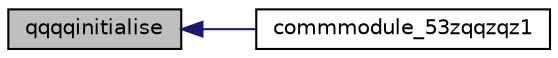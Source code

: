 digraph "qqqqinitialise"
{
  edge [fontname="Helvetica",fontsize="10",labelfontname="Helvetica",labelfontsize="10"];
  node [fontname="Helvetica",fontsize="10",shape=record];
  rankdir="LR";
  Node1702 [label="qqqqinitialise",height=0.2,width=0.4,color="black", fillcolor="grey75", style="filled", fontcolor="black"];
  Node1702 -> Node1703 [dir="back",color="midnightblue",fontsize="10",style="solid",fontname="Helvetica"];
  Node1703 [label="commmodule_53zqqzqz1",height=0.2,width=0.4,color="black", fillcolor="white", style="filled",URL="$inszt__commmodule_8c.html#a485541b84ad937d78b095354cbf5cd3a"];
}
